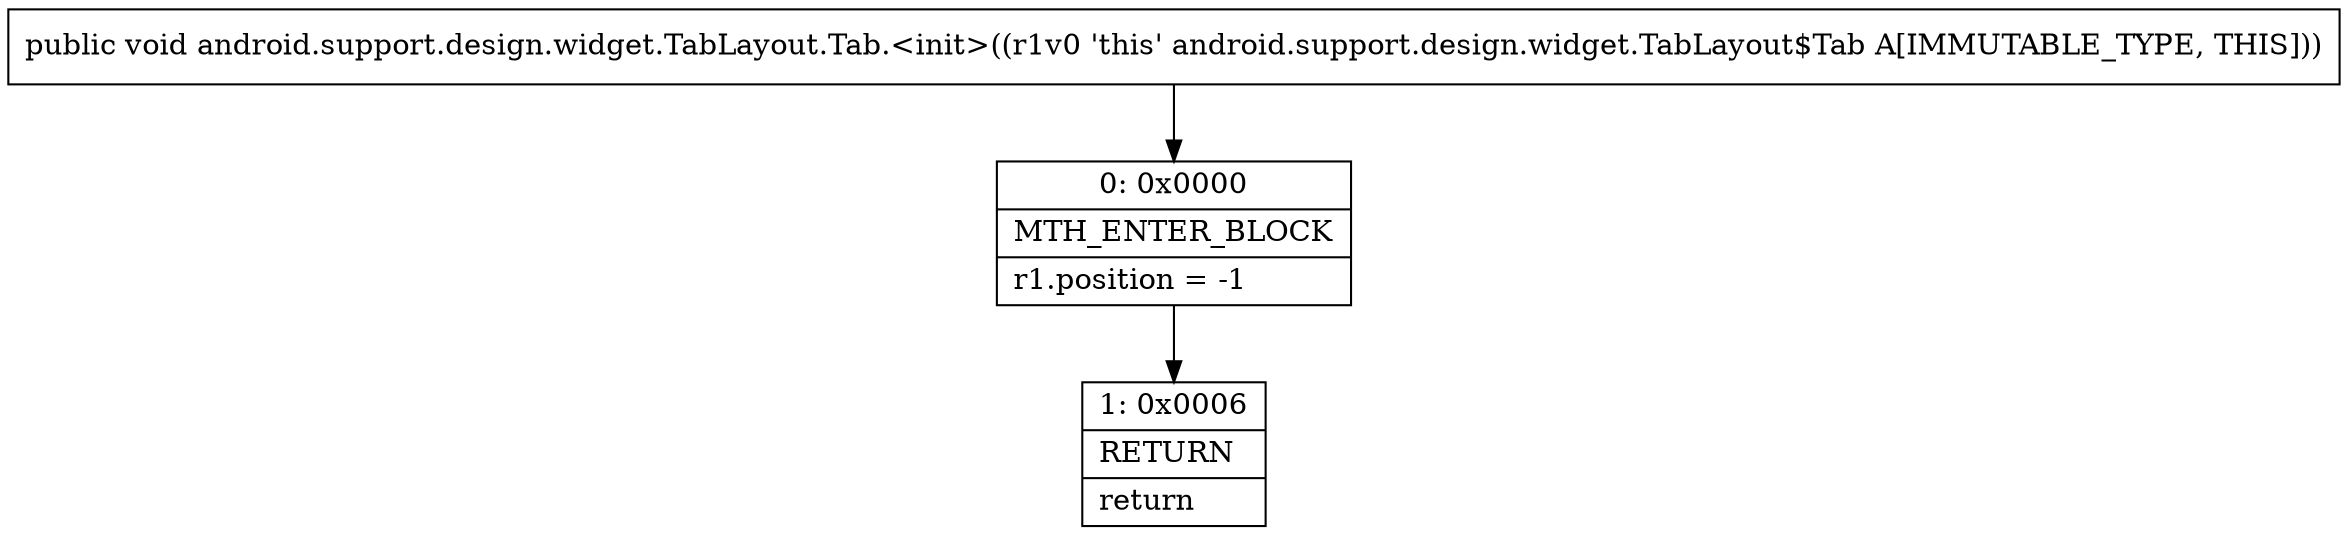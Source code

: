 digraph "CFG forandroid.support.design.widget.TabLayout.Tab.\<init\>()V" {
Node_0 [shape=record,label="{0\:\ 0x0000|MTH_ENTER_BLOCK\l|r1.position = \-1\l}"];
Node_1 [shape=record,label="{1\:\ 0x0006|RETURN\l|return\l}"];
MethodNode[shape=record,label="{public void android.support.design.widget.TabLayout.Tab.\<init\>((r1v0 'this' android.support.design.widget.TabLayout$Tab A[IMMUTABLE_TYPE, THIS])) }"];
MethodNode -> Node_0;
Node_0 -> Node_1;
}


